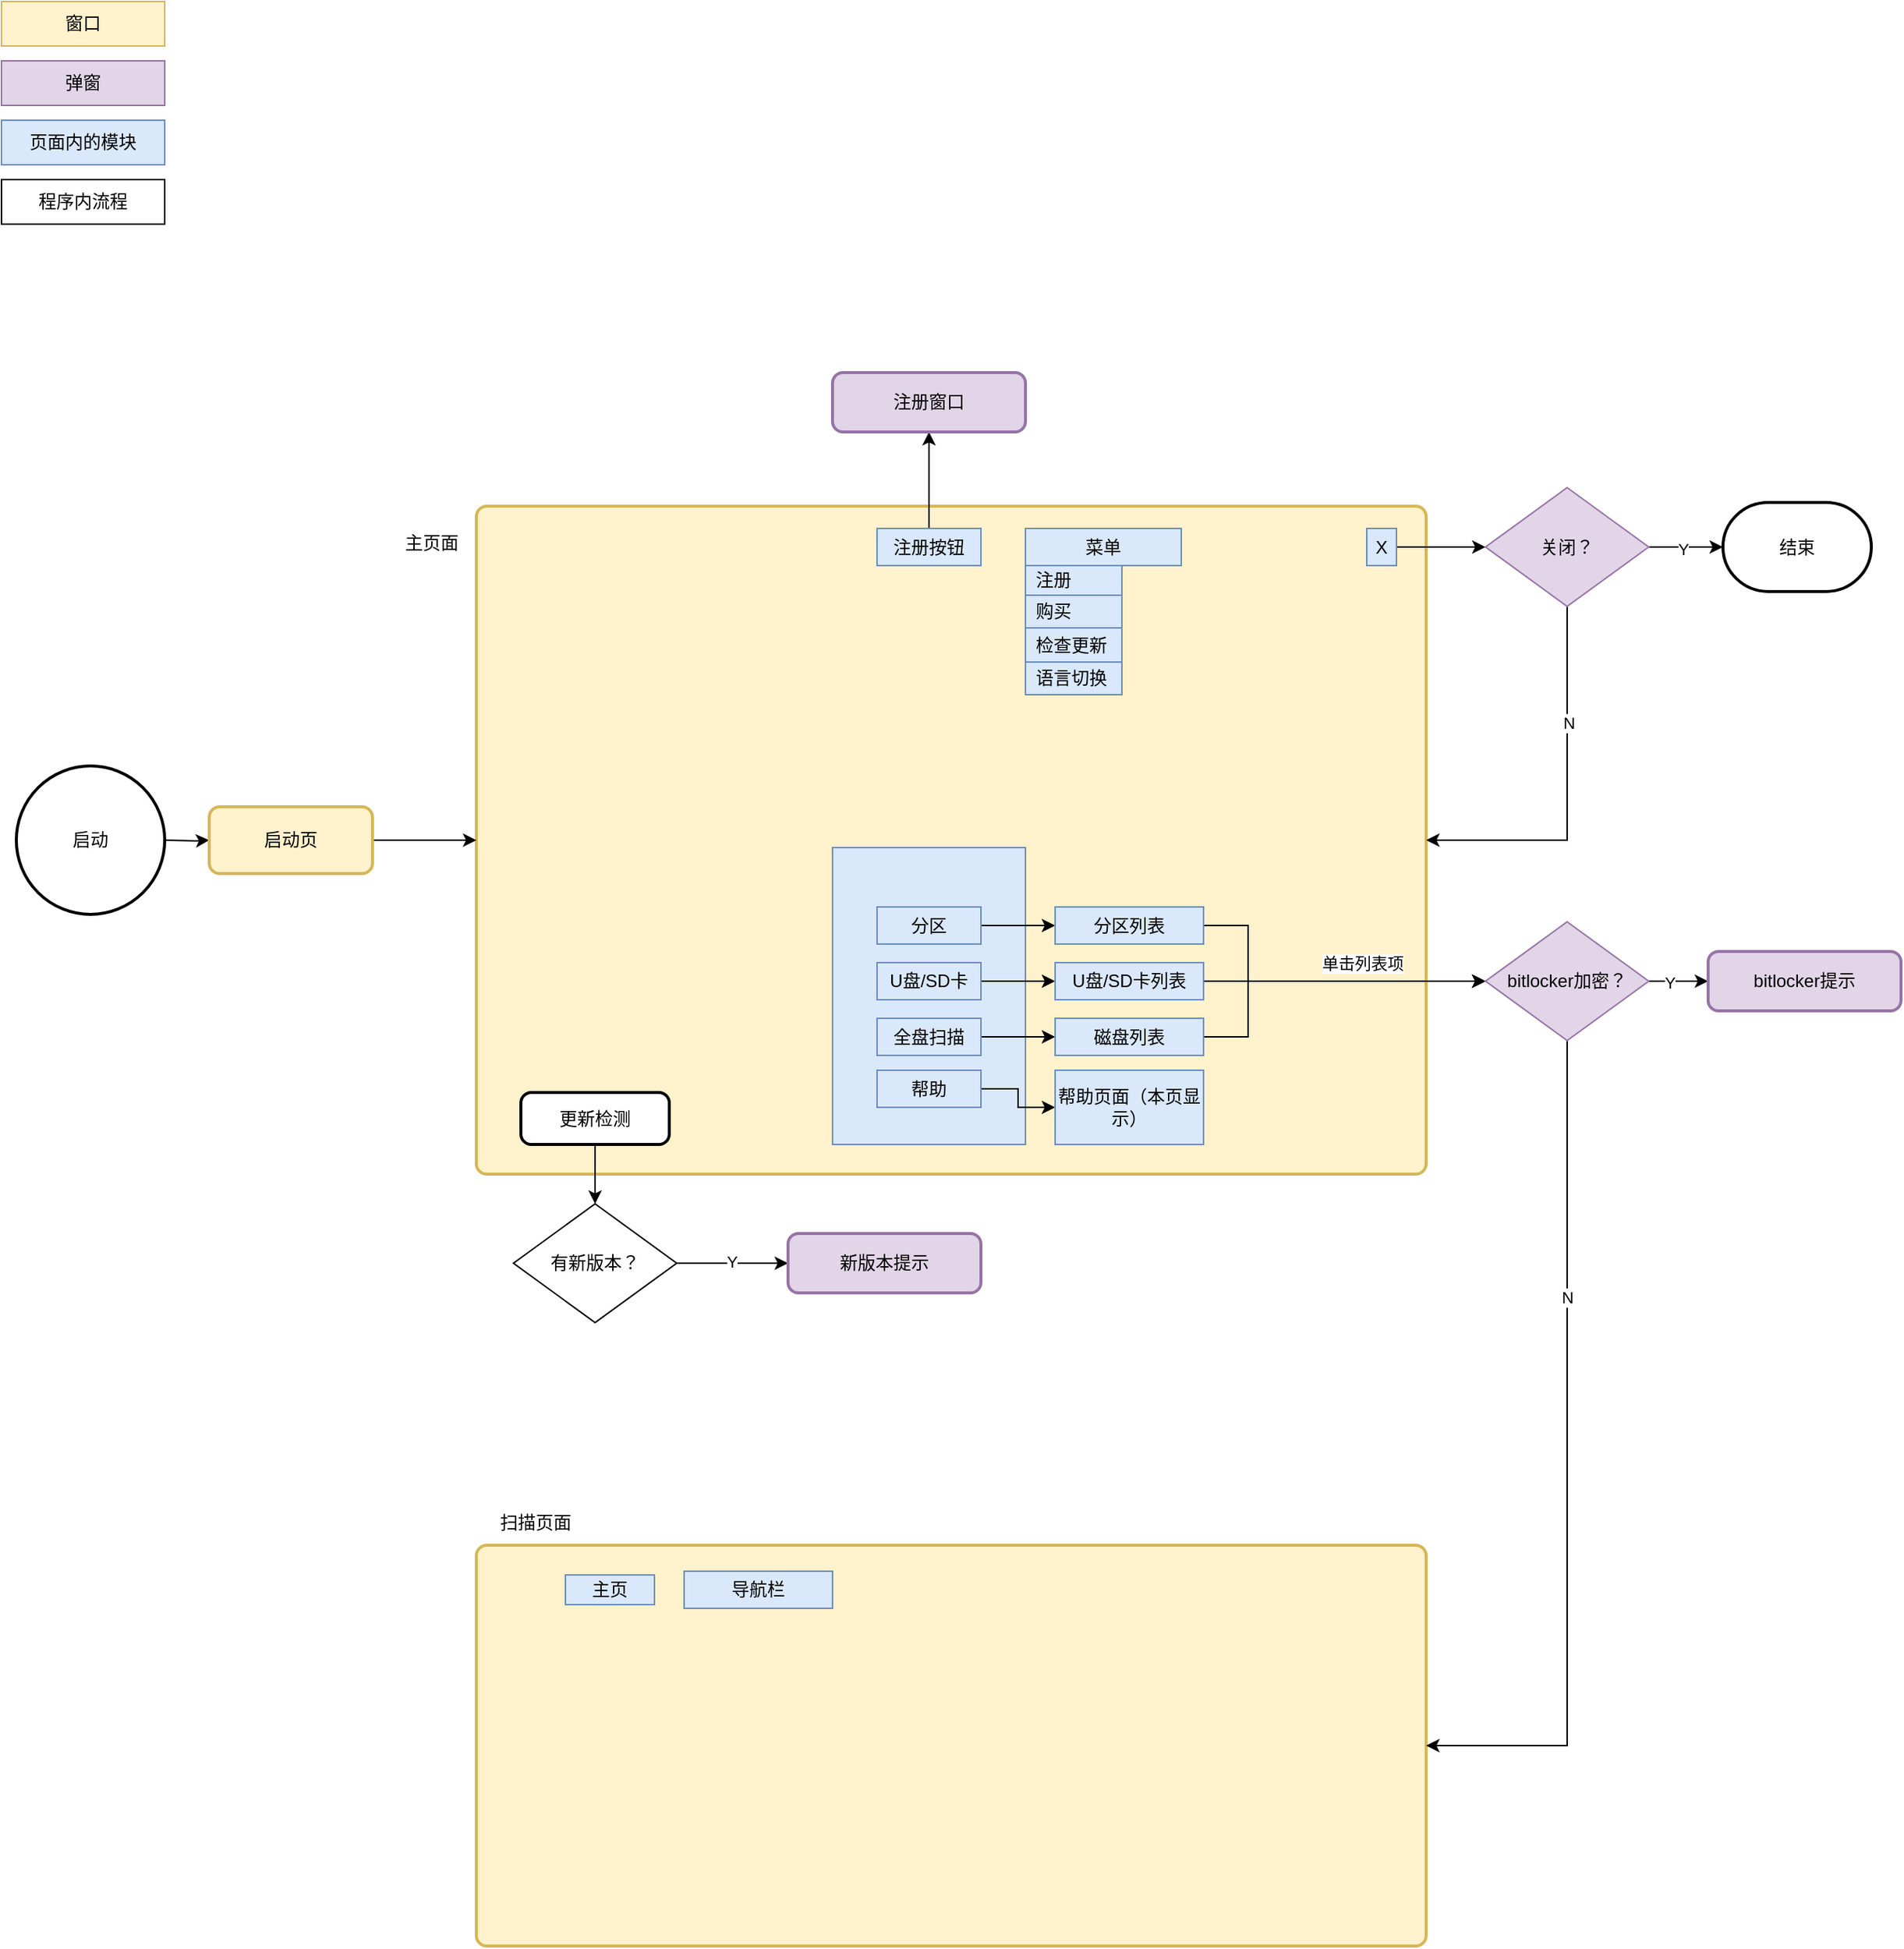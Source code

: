 <mxfile version="26.2.14">
  <diagram name="第 1 页" id="V4GepP_crR_RxC5wct9V">
    <mxGraphModel dx="1741" dy="1008" grid="1" gridSize="10" guides="1" tooltips="1" connect="1" arrows="1" fold="1" page="1" pageScale="1" pageWidth="1654" pageHeight="2336" math="0" shadow="0">
      <root>
        <mxCell id="0" />
        <mxCell id="1" parent="0" />
        <mxCell id="_pcszYmhfyqY-zE0gcQq-23" value="" style="rounded=1;whiteSpace=wrap;html=1;absoluteArcSize=1;arcSize=14;strokeWidth=2;fillColor=#fff2cc;strokeColor=#d6b656;movable=0;resizable=0;rotatable=0;deletable=0;editable=0;locked=1;connectable=0;" vertex="1" parent="1">
          <mxGeometry x="370" y="380" width="640" height="450" as="geometry" />
        </mxCell>
        <mxCell id="_pcszYmhfyqY-zE0gcQq-8" value="" style="rounded=0;whiteSpace=wrap;html=1;fillColor=#dae8fc;strokeColor=#6c8ebf;" vertex="1" parent="1">
          <mxGeometry x="610" y="610" width="130" height="200" as="geometry" />
        </mxCell>
        <mxCell id="_pcszYmhfyqY-zE0gcQq-13" style="edgeStyle=orthogonalEdgeStyle;rounded=0;orthogonalLoop=1;jettySize=auto;html=1;entryX=0;entryY=0.5;entryDx=0;entryDy=0;" edge="1" parent="1" source="_pcszYmhfyqY-zE0gcQq-5" target="_pcszYmhfyqY-zE0gcQq-10">
          <mxGeometry relative="1" as="geometry" />
        </mxCell>
        <mxCell id="_pcszYmhfyqY-zE0gcQq-5" value="分区" style="rounded=0;whiteSpace=wrap;html=1;fillColor=#dae8fc;strokeColor=#6c8ebf;" vertex="1" parent="1">
          <mxGeometry x="640" y="650" width="70" height="25" as="geometry" />
        </mxCell>
        <mxCell id="_pcszYmhfyqY-zE0gcQq-15" style="edgeStyle=orthogonalEdgeStyle;rounded=0;orthogonalLoop=1;jettySize=auto;html=1;entryX=0;entryY=0.5;entryDx=0;entryDy=0;" edge="1" parent="1" source="_pcszYmhfyqY-zE0gcQq-6" target="_pcszYmhfyqY-zE0gcQq-11">
          <mxGeometry relative="1" as="geometry" />
        </mxCell>
        <mxCell id="_pcszYmhfyqY-zE0gcQq-6" value="U盘/SD卡" style="rounded=0;whiteSpace=wrap;html=1;fillColor=#dae8fc;strokeColor=#6c8ebf;" vertex="1" parent="1">
          <mxGeometry x="640" y="687.5" width="70" height="25" as="geometry" />
        </mxCell>
        <mxCell id="_pcszYmhfyqY-zE0gcQq-16" value="" style="edgeStyle=orthogonalEdgeStyle;rounded=0;orthogonalLoop=1;jettySize=auto;html=1;" edge="1" parent="1" source="_pcszYmhfyqY-zE0gcQq-7" target="_pcszYmhfyqY-zE0gcQq-12">
          <mxGeometry relative="1" as="geometry" />
        </mxCell>
        <mxCell id="_pcszYmhfyqY-zE0gcQq-7" value="全盘扫描" style="rounded=0;whiteSpace=wrap;html=1;fillColor=#dae8fc;strokeColor=#6c8ebf;" vertex="1" parent="1">
          <mxGeometry x="640" y="725" width="70" height="25" as="geometry" />
        </mxCell>
        <mxCell id="_pcszYmhfyqY-zE0gcQq-31" value="" style="edgeStyle=orthogonalEdgeStyle;rounded=0;orthogonalLoop=1;jettySize=auto;html=1;" edge="1" parent="1" source="_pcszYmhfyqY-zE0gcQq-10">
          <mxGeometry relative="1" as="geometry">
            <mxPoint x="1050" y="700.0" as="targetPoint" />
            <Array as="points">
              <mxPoint x="890" y="663" />
              <mxPoint x="890" y="700" />
            </Array>
          </mxGeometry>
        </mxCell>
        <mxCell id="_pcszYmhfyqY-zE0gcQq-57" value="单击列表项" style="edgeLabel;html=1;align=center;verticalAlign=middle;resizable=0;points=[];" vertex="1" connectable="0" parent="_pcszYmhfyqY-zE0gcQq-31">
          <mxGeometry x="0.268" y="1" relative="1" as="geometry">
            <mxPoint y="-11" as="offset" />
          </mxGeometry>
        </mxCell>
        <mxCell id="_pcszYmhfyqY-zE0gcQq-10" value="分区列表" style="rounded=0;whiteSpace=wrap;html=1;fillColor=#dae8fc;strokeColor=#6c8ebf;" vertex="1" parent="1">
          <mxGeometry x="760" y="650" width="100" height="25" as="geometry" />
        </mxCell>
        <mxCell id="_pcszYmhfyqY-zE0gcQq-30" value="" style="edgeStyle=orthogonalEdgeStyle;rounded=0;orthogonalLoop=1;jettySize=auto;html=1;" edge="1" parent="1" source="_pcszYmhfyqY-zE0gcQq-11">
          <mxGeometry relative="1" as="geometry">
            <mxPoint x="1050" y="700.0" as="targetPoint" />
          </mxGeometry>
        </mxCell>
        <mxCell id="_pcszYmhfyqY-zE0gcQq-11" value="U盘/SD卡列表" style="rounded=0;whiteSpace=wrap;html=1;fillColor=#dae8fc;strokeColor=#6c8ebf;" vertex="1" parent="1">
          <mxGeometry x="760" y="687.5" width="100" height="25" as="geometry" />
        </mxCell>
        <mxCell id="_pcszYmhfyqY-zE0gcQq-32" value="" style="edgeStyle=orthogonalEdgeStyle;rounded=0;orthogonalLoop=1;jettySize=auto;html=1;" edge="1" parent="1" source="_pcszYmhfyqY-zE0gcQq-12">
          <mxGeometry relative="1" as="geometry">
            <mxPoint x="1050" y="700.0" as="targetPoint" />
            <Array as="points">
              <mxPoint x="890" y="738" />
              <mxPoint x="890" y="700" />
            </Array>
          </mxGeometry>
        </mxCell>
        <mxCell id="_pcszYmhfyqY-zE0gcQq-12" value="磁盘列表" style="rounded=0;whiteSpace=wrap;html=1;fillColor=#dae8fc;strokeColor=#6c8ebf;" vertex="1" parent="1">
          <mxGeometry x="760" y="725" width="100" height="25" as="geometry" />
        </mxCell>
        <mxCell id="_pcszYmhfyqY-zE0gcQq-33" value="" style="edgeStyle=orthogonalEdgeStyle;rounded=0;orthogonalLoop=1;jettySize=auto;html=1;" edge="1" parent="1" target="_pcszYmhfyqY-zE0gcQq-22">
          <mxGeometry relative="1" as="geometry">
            <mxPoint x="160" y="604.983" as="sourcePoint" />
          </mxGeometry>
        </mxCell>
        <mxCell id="_pcszYmhfyqY-zE0gcQq-21" value="启动" style="strokeWidth=2;html=1;shape=mxgraph.flowchart.start_2;whiteSpace=wrap;" vertex="1" parent="1">
          <mxGeometry x="60" y="555" width="100" height="100" as="geometry" />
        </mxCell>
        <mxCell id="_pcszYmhfyqY-zE0gcQq-58" value="" style="edgeStyle=orthogonalEdgeStyle;rounded=0;orthogonalLoop=1;jettySize=auto;html=1;" edge="1" parent="1" source="_pcszYmhfyqY-zE0gcQq-22" target="_pcszYmhfyqY-zE0gcQq-23">
          <mxGeometry relative="1" as="geometry" />
        </mxCell>
        <mxCell id="_pcszYmhfyqY-zE0gcQq-22" value="启动页" style="rounded=1;whiteSpace=wrap;html=1;absoluteArcSize=1;arcSize=14;strokeWidth=2;fillColor=#fff2cc;strokeColor=#d6b656;" vertex="1" parent="1">
          <mxGeometry x="190" y="582.5" width="110" height="45" as="geometry" />
        </mxCell>
        <mxCell id="_pcszYmhfyqY-zE0gcQq-25" value="主页面" style="text;html=1;align=center;verticalAlign=middle;whiteSpace=wrap;rounded=0;" vertex="1" parent="1">
          <mxGeometry x="310" y="390" width="60" height="30" as="geometry" />
        </mxCell>
        <mxCell id="_pcszYmhfyqY-zE0gcQq-38" value="" style="edgeStyle=orthogonalEdgeStyle;rounded=0;orthogonalLoop=1;jettySize=auto;html=1;" edge="1" parent="1" source="_pcszYmhfyqY-zE0gcQq-35" target="_pcszYmhfyqY-zE0gcQq-37">
          <mxGeometry relative="1" as="geometry" />
        </mxCell>
        <mxCell id="_pcszYmhfyqY-zE0gcQq-35" value="帮助" style="rounded=0;whiteSpace=wrap;html=1;fillColor=#dae8fc;strokeColor=#6c8ebf;" vertex="1" parent="1">
          <mxGeometry x="640" y="760" width="70" height="25" as="geometry" />
        </mxCell>
        <mxCell id="_pcszYmhfyqY-zE0gcQq-37" value="帮助页面（本页显示）" style="rounded=0;whiteSpace=wrap;html=1;fillColor=#dae8fc;strokeColor=#6c8ebf;" vertex="1" parent="1">
          <mxGeometry x="760" y="760" width="100" height="50" as="geometry" />
        </mxCell>
        <mxCell id="_pcszYmhfyqY-zE0gcQq-41" value="扫描页面" style="text;html=1;align=center;verticalAlign=middle;whiteSpace=wrap;rounded=0;" vertex="1" parent="1">
          <mxGeometry x="380" y="1050" width="60" height="30" as="geometry" />
        </mxCell>
        <mxCell id="_pcszYmhfyqY-zE0gcQq-42" value="" style="rounded=1;whiteSpace=wrap;html=1;absoluteArcSize=1;arcSize=14;strokeWidth=2;fillColor=#fff2cc;strokeColor=#d6b656;" vertex="1" parent="1">
          <mxGeometry x="370" y="1080" width="640" height="270" as="geometry" />
        </mxCell>
        <mxCell id="_pcszYmhfyqY-zE0gcQq-43" value="主页" style="rounded=0;whiteSpace=wrap;html=1;fillColor=#dae8fc;strokeColor=#6c8ebf;" vertex="1" parent="1">
          <mxGeometry x="430" y="1100" width="60" height="20" as="geometry" />
        </mxCell>
        <mxCell id="_pcszYmhfyqY-zE0gcQq-44" value="导航栏" style="rounded=0;whiteSpace=wrap;html=1;fillColor=#dae8fc;strokeColor=#6c8ebf;" vertex="1" parent="1">
          <mxGeometry x="510" y="1097.5" width="100" height="25" as="geometry" />
        </mxCell>
        <mxCell id="_pcszYmhfyqY-zE0gcQq-48" value="" style="edgeStyle=orthogonalEdgeStyle;rounded=0;orthogonalLoop=1;jettySize=auto;html=1;" edge="1" parent="1" source="_pcszYmhfyqY-zE0gcQq-45">
          <mxGeometry relative="1" as="geometry">
            <mxPoint x="1200" y="700" as="targetPoint" />
          </mxGeometry>
        </mxCell>
        <mxCell id="_pcszYmhfyqY-zE0gcQq-50" value="Y" style="edgeLabel;html=1;align=center;verticalAlign=middle;resizable=0;points=[];" vertex="1" connectable="0" parent="_pcszYmhfyqY-zE0gcQq-48">
          <mxGeometry x="-0.325" y="-1" relative="1" as="geometry">
            <mxPoint as="offset" />
          </mxGeometry>
        </mxCell>
        <mxCell id="_pcszYmhfyqY-zE0gcQq-52" style="edgeStyle=orthogonalEdgeStyle;rounded=0;orthogonalLoop=1;jettySize=auto;html=1;entryX=1;entryY=0.5;entryDx=0;entryDy=0;" edge="1" parent="1" source="_pcszYmhfyqY-zE0gcQq-45" target="_pcszYmhfyqY-zE0gcQq-42">
          <mxGeometry relative="1" as="geometry">
            <mxPoint x="1070" y="1200" as="targetPoint" />
            <Array as="points">
              <mxPoint x="1105" y="1215" />
            </Array>
          </mxGeometry>
        </mxCell>
        <mxCell id="_pcszYmhfyqY-zE0gcQq-53" value="N" style="edgeLabel;html=1;align=center;verticalAlign=middle;resizable=0;points=[];" vertex="1" connectable="0" parent="_pcszYmhfyqY-zE0gcQq-52">
          <mxGeometry x="-0.395" relative="1" as="geometry">
            <mxPoint as="offset" />
          </mxGeometry>
        </mxCell>
        <mxCell id="_pcszYmhfyqY-zE0gcQq-45" value="bitlocker加密？" style="rhombus;whiteSpace=wrap;html=1;fillColor=#e1d5e7;strokeColor=#9673a6;" vertex="1" parent="1">
          <mxGeometry x="1050" y="660" width="110" height="80" as="geometry" />
        </mxCell>
        <mxCell id="_pcszYmhfyqY-zE0gcQq-63" value="" style="edgeStyle=orthogonalEdgeStyle;rounded=0;orthogonalLoop=1;jettySize=auto;html=1;" edge="1" parent="1" source="_pcszYmhfyqY-zE0gcQq-59" target="_pcszYmhfyqY-zE0gcQq-60">
          <mxGeometry relative="1" as="geometry" />
        </mxCell>
        <mxCell id="_pcszYmhfyqY-zE0gcQq-59" value="更新检测" style="rounded=1;whiteSpace=wrap;html=1;absoluteArcSize=1;arcSize=14;strokeWidth=2;" vertex="1" parent="1">
          <mxGeometry x="400" y="775" width="100" height="35" as="geometry" />
        </mxCell>
        <mxCell id="_pcszYmhfyqY-zE0gcQq-64" value="" style="edgeStyle=orthogonalEdgeStyle;rounded=0;orthogonalLoop=1;jettySize=auto;html=1;" edge="1" parent="1" source="_pcszYmhfyqY-zE0gcQq-60" target="_pcszYmhfyqY-zE0gcQq-61">
          <mxGeometry relative="1" as="geometry" />
        </mxCell>
        <mxCell id="_pcszYmhfyqY-zE0gcQq-65" value="Y" style="edgeLabel;html=1;align=center;verticalAlign=middle;resizable=0;points=[];" vertex="1" connectable="0" parent="_pcszYmhfyqY-zE0gcQq-64">
          <mxGeometry x="-0.031" y="1" relative="1" as="geometry">
            <mxPoint as="offset" />
          </mxGeometry>
        </mxCell>
        <mxCell id="_pcszYmhfyqY-zE0gcQq-60" value="有新版本？" style="rhombus;whiteSpace=wrap;html=1;" vertex="1" parent="1">
          <mxGeometry x="395" y="850" width="110" height="80" as="geometry" />
        </mxCell>
        <mxCell id="_pcszYmhfyqY-zE0gcQq-61" value="新版本提示" style="rounded=1;whiteSpace=wrap;html=1;absoluteArcSize=1;arcSize=14;strokeWidth=2;fillColor=#e1d5e7;strokeColor=#9673a6;" vertex="1" parent="1">
          <mxGeometry x="580" y="870" width="130" height="40" as="geometry" />
        </mxCell>
        <mxCell id="_pcszYmhfyqY-zE0gcQq-70" value="" style="edgeStyle=orthogonalEdgeStyle;rounded=0;orthogonalLoop=1;jettySize=auto;html=1;" edge="1" parent="1" source="_pcszYmhfyqY-zE0gcQq-68">
          <mxGeometry relative="1" as="geometry">
            <mxPoint x="1050" y="407.5" as="targetPoint" />
          </mxGeometry>
        </mxCell>
        <mxCell id="_pcszYmhfyqY-zE0gcQq-68" value="X" style="rounded=0;whiteSpace=wrap;html=1;fillColor=#dae8fc;strokeColor=#6c8ebf;" vertex="1" parent="1">
          <mxGeometry x="970" y="395" width="20" height="25" as="geometry" />
        </mxCell>
        <mxCell id="_pcszYmhfyqY-zE0gcQq-73" value="bitlocker提示" style="rounded=1;whiteSpace=wrap;html=1;absoluteArcSize=1;arcSize=14;strokeWidth=2;fillColor=#e1d5e7;strokeColor=#9673a6;" vertex="1" parent="1">
          <mxGeometry x="1200" y="680" width="130" height="40" as="geometry" />
        </mxCell>
        <mxCell id="_pcszYmhfyqY-zE0gcQq-78" value="" style="edgeStyle=orthogonalEdgeStyle;rounded=0;orthogonalLoop=1;jettySize=auto;html=1;" edge="1" parent="1" source="_pcszYmhfyqY-zE0gcQq-75" target="_pcszYmhfyqY-zE0gcQq-77">
          <mxGeometry relative="1" as="geometry" />
        </mxCell>
        <mxCell id="_pcszYmhfyqY-zE0gcQq-79" value="Y" style="edgeLabel;html=1;align=center;verticalAlign=middle;resizable=0;points=[];" vertex="1" connectable="0" parent="_pcszYmhfyqY-zE0gcQq-78">
          <mxGeometry x="-0.1" y="-1" relative="1" as="geometry">
            <mxPoint as="offset" />
          </mxGeometry>
        </mxCell>
        <mxCell id="_pcszYmhfyqY-zE0gcQq-90" style="edgeStyle=orthogonalEdgeStyle;rounded=0;orthogonalLoop=1;jettySize=auto;html=1;entryX=1;entryY=0.5;entryDx=0;entryDy=0;" edge="1" parent="1" source="_pcszYmhfyqY-zE0gcQq-75" target="_pcszYmhfyqY-zE0gcQq-23">
          <mxGeometry relative="1" as="geometry">
            <Array as="points">
              <mxPoint x="1105" y="605" />
            </Array>
          </mxGeometry>
        </mxCell>
        <mxCell id="_pcszYmhfyqY-zE0gcQq-91" value="N" style="edgeLabel;html=1;align=center;verticalAlign=middle;resizable=0;points=[];" vertex="1" connectable="0" parent="_pcszYmhfyqY-zE0gcQq-90">
          <mxGeometry x="-0.382" y="1" relative="1" as="geometry">
            <mxPoint as="offset" />
          </mxGeometry>
        </mxCell>
        <object label="关闭？" ssss="退出窗口" id="_pcszYmhfyqY-zE0gcQq-75">
          <mxCell style="rhombus;whiteSpace=wrap;html=1;fillColor=#e1d5e7;strokeColor=#9673a6;" vertex="1" parent="1">
            <mxGeometry x="1050" y="367.5" width="110" height="80" as="geometry" />
          </mxCell>
        </object>
        <mxCell id="_pcszYmhfyqY-zE0gcQq-77" value="结束" style="strokeWidth=2;html=1;shape=mxgraph.flowchart.terminator;whiteSpace=wrap;" vertex="1" parent="1">
          <mxGeometry x="1210" y="377.5" width="100" height="60" as="geometry" />
        </mxCell>
        <mxCell id="_pcszYmhfyqY-zE0gcQq-94" value="" style="edgeStyle=orthogonalEdgeStyle;rounded=0;orthogonalLoop=1;jettySize=auto;html=1;" edge="1" parent="1" source="_pcszYmhfyqY-zE0gcQq-92" target="_pcszYmhfyqY-zE0gcQq-93">
          <mxGeometry relative="1" as="geometry" />
        </mxCell>
        <mxCell id="_pcszYmhfyqY-zE0gcQq-92" value="注册按钮" style="rounded=0;whiteSpace=wrap;html=1;fillColor=#dae8fc;strokeColor=#6c8ebf;" vertex="1" parent="1">
          <mxGeometry x="640" y="395" width="70" height="25" as="geometry" />
        </mxCell>
        <mxCell id="_pcszYmhfyqY-zE0gcQq-93" value="注册窗口" style="rounded=1;whiteSpace=wrap;html=1;absoluteArcSize=1;arcSize=14;strokeWidth=2;fillColor=#e1d5e7;strokeColor=#9673a6;" vertex="1" parent="1">
          <mxGeometry x="610" y="290" width="130" height="40" as="geometry" />
        </mxCell>
        <mxCell id="_pcszYmhfyqY-zE0gcQq-95" value="菜单" style="rounded=0;whiteSpace=wrap;html=1;fillColor=#dae8fc;strokeColor=#6c8ebf;" vertex="1" parent="1">
          <mxGeometry x="740" y="395" width="105" height="25" as="geometry" />
        </mxCell>
        <mxCell id="_pcszYmhfyqY-zE0gcQq-96" value="" style="shape=table;startSize=0;container=1;collapsible=0;childLayout=tableLayout;fontSize=11;fillColor=#dae8fc;strokeColor=#6c8ebf;" vertex="1" parent="1">
          <mxGeometry x="740" y="420" width="65" height="87" as="geometry" />
        </mxCell>
        <mxCell id="_pcszYmhfyqY-zE0gcQq-97" value="" style="shape=tableRow;horizontal=0;startSize=0;swimlaneHead=0;swimlaneBody=0;strokeColor=inherit;top=0;left=0;bottom=0;right=0;collapsible=0;dropTarget=0;fillColor=none;points=[[0,0.5],[1,0.5]];portConstraint=eastwest;fontSize=16;" vertex="1" parent="_pcszYmhfyqY-zE0gcQq-96">
          <mxGeometry width="65" height="20" as="geometry" />
        </mxCell>
        <mxCell id="_pcszYmhfyqY-zE0gcQq-98" value="注册" style="shape=partialRectangle;html=1;whiteSpace=wrap;connectable=0;strokeColor=inherit;overflow=hidden;fillColor=none;top=0;left=0;bottom=0;right=0;pointerEvents=1;fontSize=12;align=left;spacingLeft=5;" vertex="1" parent="_pcszYmhfyqY-zE0gcQq-97">
          <mxGeometry width="65" height="20" as="geometry">
            <mxRectangle width="65" height="20" as="alternateBounds" />
          </mxGeometry>
        </mxCell>
        <mxCell id="_pcszYmhfyqY-zE0gcQq-99" value="" style="shape=tableRow;horizontal=0;startSize=0;swimlaneHead=0;swimlaneBody=0;strokeColor=inherit;top=0;left=0;bottom=0;right=0;collapsible=0;dropTarget=0;fillColor=none;points=[[0,0.5],[1,0.5]];portConstraint=eastwest;fontSize=16;" vertex="1" parent="_pcszYmhfyqY-zE0gcQq-96">
          <mxGeometry y="20" width="65" height="22" as="geometry" />
        </mxCell>
        <mxCell id="_pcszYmhfyqY-zE0gcQq-100" value="购买" style="shape=partialRectangle;html=1;whiteSpace=wrap;connectable=0;strokeColor=inherit;overflow=hidden;fillColor=none;top=0;left=0;bottom=0;right=0;pointerEvents=1;fontSize=12;align=left;spacingLeft=5;" vertex="1" parent="_pcszYmhfyqY-zE0gcQq-99">
          <mxGeometry width="65" height="22" as="geometry">
            <mxRectangle width="65" height="22" as="alternateBounds" />
          </mxGeometry>
        </mxCell>
        <mxCell id="_pcszYmhfyqY-zE0gcQq-101" value="" style="shape=tableRow;horizontal=0;startSize=0;swimlaneHead=0;swimlaneBody=0;strokeColor=inherit;top=0;left=0;bottom=0;right=0;collapsible=0;dropTarget=0;fillColor=none;points=[[0,0.5],[1,0.5]];portConstraint=eastwest;fontSize=16;" vertex="1" parent="_pcszYmhfyqY-zE0gcQq-96">
          <mxGeometry y="42" width="65" height="23" as="geometry" />
        </mxCell>
        <mxCell id="_pcszYmhfyqY-zE0gcQq-102" value="检查更新" style="shape=partialRectangle;html=1;whiteSpace=wrap;connectable=0;strokeColor=inherit;overflow=hidden;fillColor=none;top=0;left=0;bottom=0;right=0;pointerEvents=1;fontSize=12;align=left;spacingLeft=5;" vertex="1" parent="_pcszYmhfyqY-zE0gcQq-101">
          <mxGeometry width="65" height="23" as="geometry">
            <mxRectangle width="65" height="23" as="alternateBounds" />
          </mxGeometry>
        </mxCell>
        <mxCell id="_pcszYmhfyqY-zE0gcQq-103" style="shape=tableRow;horizontal=0;startSize=0;swimlaneHead=0;swimlaneBody=0;strokeColor=inherit;top=0;left=0;bottom=0;right=0;collapsible=0;dropTarget=0;fillColor=none;points=[[0,0.5],[1,0.5]];portConstraint=eastwest;fontSize=16;" vertex="1" parent="_pcszYmhfyqY-zE0gcQq-96">
          <mxGeometry y="65" width="65" height="22" as="geometry" />
        </mxCell>
        <mxCell id="_pcszYmhfyqY-zE0gcQq-104" value="语言切换" style="shape=partialRectangle;html=1;whiteSpace=wrap;connectable=0;strokeColor=inherit;overflow=hidden;fillColor=none;top=0;left=0;bottom=0;right=0;pointerEvents=1;fontSize=12;align=left;spacingLeft=5;" vertex="1" parent="_pcszYmhfyqY-zE0gcQq-103">
          <mxGeometry width="65" height="22" as="geometry">
            <mxRectangle width="65" height="22" as="alternateBounds" />
          </mxGeometry>
        </mxCell>
        <mxCell id="_pcszYmhfyqY-zE0gcQq-116" value="窗口" style="rounded=0;whiteSpace=wrap;html=1;fillColor=#fff2cc;strokeColor=#d6b656;" vertex="1" parent="1">
          <mxGeometry x="50" y="40" width="110" height="30" as="geometry" />
        </mxCell>
        <mxCell id="_pcszYmhfyqY-zE0gcQq-117" value="弹窗" style="rounded=0;whiteSpace=wrap;html=1;fillColor=#e1d5e7;strokeColor=#9673a6;" vertex="1" parent="1">
          <mxGeometry x="50" y="80" width="110" height="30" as="geometry" />
        </mxCell>
        <mxCell id="_pcszYmhfyqY-zE0gcQq-118" value="页面内的模块" style="rounded=0;whiteSpace=wrap;html=1;fillColor=#dae8fc;strokeColor=#6c8ebf;" vertex="1" parent="1">
          <mxGeometry x="50" y="120" width="110" height="30" as="geometry" />
        </mxCell>
        <mxCell id="_pcszYmhfyqY-zE0gcQq-119" value="程序内流程" style="rounded=0;whiteSpace=wrap;html=1;" vertex="1" parent="1">
          <mxGeometry x="50" y="160" width="110" height="30" as="geometry" />
        </mxCell>
      </root>
    </mxGraphModel>
  </diagram>
</mxfile>
